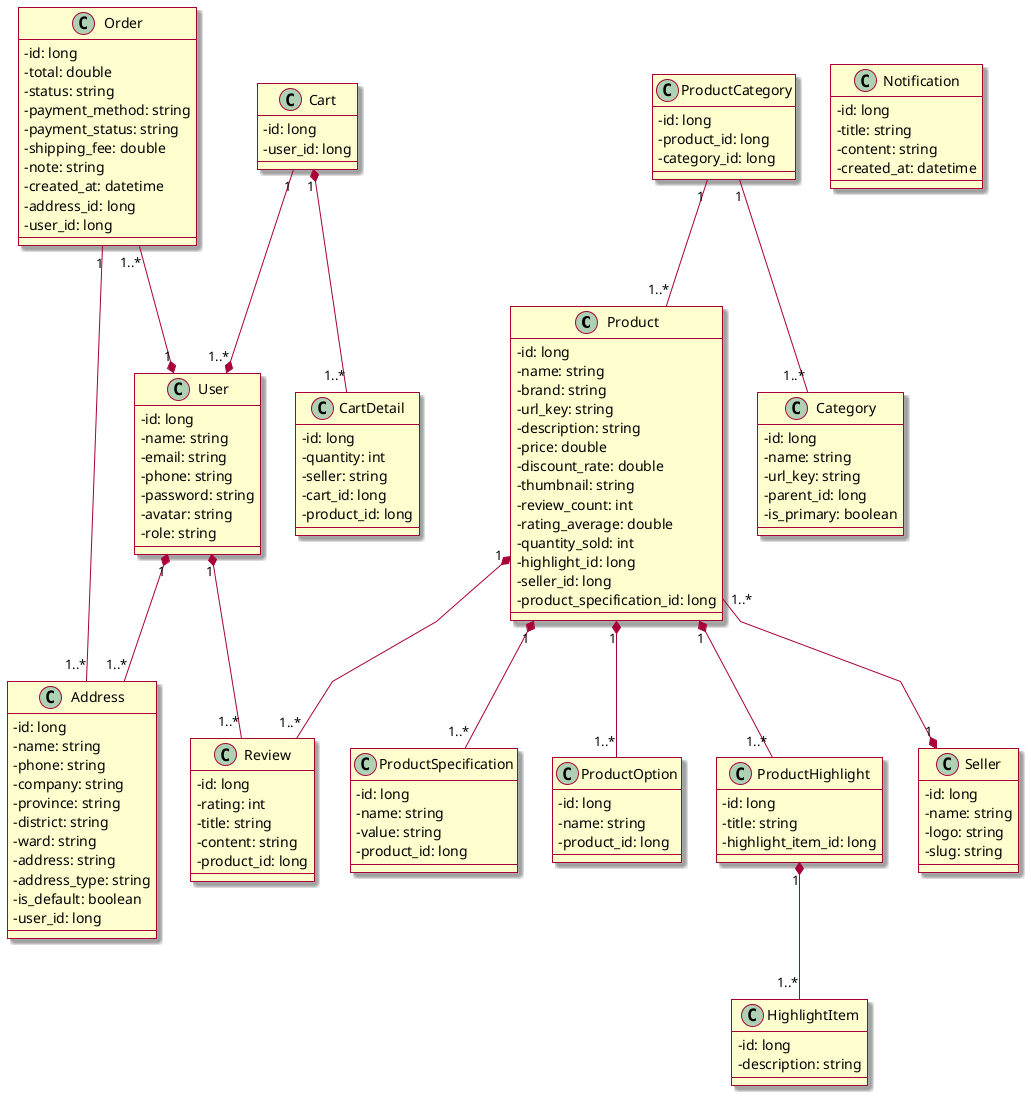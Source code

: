 @startuml Class Diagram

skin rose
skinparam classAttributeIconSize 0
' skinparam linetype ortho
skinparam linetype polyline

' Product
class Product{
    - id: long
    - name: string
    - brand: string
    - url_key: string
    - description: string
    - price: double
    - discount_rate: double
    - thumbnail: string
    - review_count: int
    - rating_average: double
    - quantity_sold: int
    - highlight_id: long
    - seller_id: long
    - product_specification_id: long
}

class ProductSpecification{
    - id: long
    - name: string
    - value: string
    - product_id: long
}

class ProductOption{
    - id: long
    - name: string
    - product_id: long
}

class ProductCategory{
    - id: long
    - product_id: long
    - category_id: long
}

class ProductHighlight{
    - id: long
    - title: string
    - highlight_item_id: long
}

class HighlightItem{
    - id: long
    - description: string
}

class Seller{
    - id: long
    - name: string
    - logo: string
    - slug: string
}

' Category
class Category{
    - id: long
    - name: string
    - url_key: string
    - parent_id: long
    - is_primary: boolean
}

' Review
class Review{
    - id: long
    - rating: int
    - title: string
    - content: string
    - product_id: long
}

' User
class User{
    - id: long
    - name: string
    - email: string
    - phone: string
    - password: string
    - avatar: string
    - role: string
}

class Address{
    - id: long
    - name: string
    - phone: string
    - company: string
    - province: string
    - district: string
    - ward: string
    - address: string
    - address_type: string
    - is_default: boolean
    - user_id: long
}


' Cart
class Cart{
    - id: long
    - user_id: long
}

class CartDetail{
    - id: long
    - quantity: int
    - seller: string
    - cart_id: long
    - product_id: long
}

' Order
class Order{
    - id: long
    - total: double
    - status: string
    - payment_method: string
    - payment_status: string
    - shipping_fee: double
    - note: string
    - created_at: datetime
    - address_id: long
    - user_id: long
}

' Notification
class Notification{
    - id: long
    - title: string
    - content: string
    - created_at: datetime
}

Product "1" *-- "1..*" ProductSpecification
Product "1" *-- "1..*" ProductOption
Product "1..* "--* "1" Seller
Product "1" *-- "1..*" Review
Product "1" *-- "1..*" ProductHighlight
ProductHighlight "1" *-- "1..*" HighlightItem

ProductCategory "1" -- "1..*" Product
ProductCategory "1" -- "1..*" Category

User "1" *-- "1..*" Address
User "1" *-- "1..*" Review

Cart "1" --* "1..*" User
Cart "1" *-- "1..*" CartDetail

Order "1..*" --* "1" User
Order "1" -- "1..*" Address
@enduml